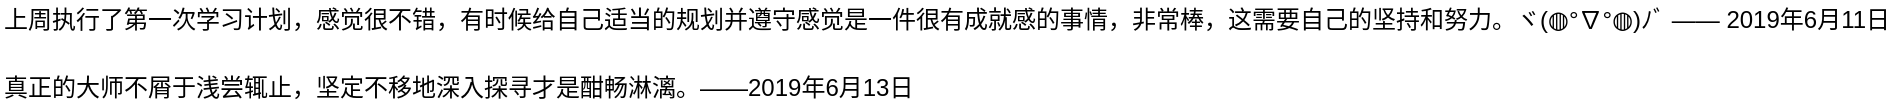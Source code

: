<mxfile version="10.7.7" type="github"><diagram id="4KdGu_EeLY46v9zj6AOt" name="Page-1"><mxGraphModel dx="1074" dy="585" grid="1" gridSize="10" guides="1" tooltips="1" connect="1" arrows="1" fold="1" page="1" pageScale="1" pageWidth="3300" pageHeight="4681" math="0" shadow="0"><root><mxCell id="0"/><mxCell id="1" parent="0"/><mxCell id="8yObcrg3uC4HLPLHogTy-2" value="上周执行了第一次学习计划，感觉很不错，有时候给自己适当的规划并遵守感觉是一件很有成就感的事情，非常棒，这需要自己的坚持和努力。ヾ(◍°∇°◍)ﾉﾞ —— 2019年6月11日" style="text;html=1;resizable=0;points=[];autosize=1;align=left;verticalAlign=top;spacingTop=-4;" parent="1" vertex="1"><mxGeometry x="30" y="30" width="950" height="20" as="geometry"/></mxCell><mxCell id="6ZX0sO_dCWB1milYl4Sw-2" value="真正的大师不屑于浅尝辄止，坚定不移地深入探寻才是酣畅淋漓。——2019年6月13日" style="text;html=1;resizable=0;points=[];autosize=1;align=left;verticalAlign=top;spacingTop=-4;" parent="1" vertex="1"><mxGeometry x="30" y="64" width="470" height="20" as="geometry"/></mxCell></root></mxGraphModel></diagram><diagram id="5g1OuK1_lsJfOjlEfi0f" name="Page-2"><mxGraphModel dx="1074" dy="585" grid="1" gridSize="10" guides="1" tooltips="1" connect="1" arrows="1" fold="1" page="1" pageScale="1" pageWidth="3300" pageHeight="4681" math="0" shadow="0"><root><mxCell id="Xbf08OkMFd_gdhbYn_1q-0"/><mxCell id="Xbf08OkMFd_gdhbYn_1q-1" parent="Xbf08OkMFd_gdhbYn_1q-0"/><mxCell id="Xbf08OkMFd_gdhbYn_1q-2" value="" style="endArrow=none;dashed=1;html=1;" parent="Xbf08OkMFd_gdhbYn_1q-1" edge="1"><mxGeometry width="50" height="50" relative="1" as="geometry"><mxPoint x="20" y="70" as="sourcePoint"/><mxPoint x="1040" y="70" as="targetPoint"/></mxGeometry></mxCell><mxCell id="Xbf08OkMFd_gdhbYn_1q-3" value="6/11 9' 昨天完成了PHM的所有功能开发，并且有精力看相关的技术文档，感觉很棒，为第二天可以看书提前做好了准备。" style="text;html=1;resizable=0;points=[];autosize=1;align=left;verticalAlign=top;spacingTop=-4;" parent="Xbf08OkMFd_gdhbYn_1q-1" vertex="1"><mxGeometry x="36" y="83" width="660" height="20" as="geometry"/></mxCell><mxCell id="Xbf08OkMFd_gdhbYn_1q-5" value="" style="shape=mxgraph.signs.healthcare.heart_1;html=1;pointerEvents=1;fillColor=#FF9999;strokeColor=none;verticalLabelPosition=bottom;verticalAlign=top;align=center;fontColor=#FF9999;" parent="Xbf08OkMFd_gdhbYn_1q-1" vertex="1"><mxGeometry x="696" y="83" width="19" height="17" as="geometry"/></mxCell><mxCell id="Xbf08OkMFd_gdhbYn_1q-6" style="edgeStyle=orthogonalEdgeStyle;rounded=0;orthogonalLoop=1;jettySize=auto;html=1;exitX=0.07;exitY=0.5;exitDx=0;exitDy=0;exitPerimeter=0;entryX=0.07;entryY=0.5;entryDx=0;entryDy=0;entryPerimeter=0;" parent="Xbf08OkMFd_gdhbYn_1q-1" source="Xbf08OkMFd_gdhbYn_1q-5" target="Xbf08OkMFd_gdhbYn_1q-5" edge="1"><mxGeometry relative="1" as="geometry"/></mxCell><mxCell id="Xbf08OkMFd_gdhbYn_1q-7" value="" style="shape=mxgraph.signs.sports.canoe_2;html=1;pointerEvents=1;fillColor=#000000;strokeColor=none;verticalLabelPosition=bottom;verticalAlign=top;align=center;fontColor=#FF9999;" parent="Xbf08OkMFd_gdhbYn_1q-1" vertex="1"><mxGeometry x="14" y="108" width="122" height="58" as="geometry"/></mxCell><mxCell id="fSbFNSxQiqQ3m9WoN17e-0" value="6/12 9’ 第一次看资料书看得又快又好，也许是这一个章节相对来说了解的更多，所以更轻松，很喜欢做事行云流水的感觉，希望自己可以补充更多知识~" style="text;html=1;resizable=0;points=[];autosize=1;align=left;verticalAlign=top;spacingTop=-4;" parent="Xbf08OkMFd_gdhbYn_1q-1" vertex="1"><mxGeometry x="124" y="115" width="820" height="20" as="geometry"/></mxCell><mxCell id="fSbFNSxQiqQ3m9WoN17e-1" value="" style="shape=mxgraph.signs.healthcare.heart_1;html=1;pointerEvents=1;fillColor=#FF9999;strokeColor=none;verticalLabelPosition=bottom;verticalAlign=top;align=center;fontColor=#FF9999;" parent="Xbf08OkMFd_gdhbYn_1q-1" vertex="1"><mxGeometry x="934" y="115" width="19" height="17" as="geometry"/></mxCell><mxCell id="fSbFNSxQiqQ3m9WoN17e-2" value="" style="shape=mxgraph.signs.safety.handle_with_care;html=1;pointerEvents=1;fillColor=#000000;strokeColor=none;verticalLabelPosition=bottom;verticalAlign=top;align=center;" parent="Xbf08OkMFd_gdhbYn_1q-1" vertex="1"><mxGeometry x="982" y="86" width="78" height="85" as="geometry"/></mxCell><mxCell id="PINJuJRR6g2Hi9c_JYnO-1" value="6/13 8' 还可以吧，没啥大毛病，就是要去庐山玩儿了，下班前有一点飘~" style="text;html=1;resizable=0;points=[];autosize=1;align=left;verticalAlign=top;spacingTop=-4;" parent="Xbf08OkMFd_gdhbYn_1q-1" vertex="1"><mxGeometry x="149" y="147" width="400" height="20" as="geometry"/></mxCell><mxCell id="PINJuJRR6g2Hi9c_JYnO-2" value="" style="shape=mxgraph.signs.safety.fallout_shelter;html=1;pointerEvents=1;fillColor=#66FFB3;strokeColor=none;verticalLabelPosition=bottom;verticalAlign=top;align=center;" parent="Xbf08OkMFd_gdhbYn_1q-1" vertex="1"><mxGeometry x="560" y="147" width="20" height="20" as="geometry"/></mxCell><mxCell id="-VW1NUYQ7NEUaRSgI8qF-0" value="" style="endArrow=none;dashed=1;html=1;" parent="Xbf08OkMFd_gdhbYn_1q-1" edge="1"><mxGeometry width="50" height="50" relative="1" as="geometry"><mxPoint x="24" y="180" as="sourcePoint"/><mxPoint x="1044" y="180" as="targetPoint"/></mxGeometry></mxCell><mxCell id="x2Nm_5PUbA3kALi_J4Z3-0" value="6/14 非常期待这次的庐山之行！&lt;br&gt;&lt;br&gt;6/15 参观了庐山的红色文化遗址。&lt;br&gt;&lt;br&gt;6/16 爬三叠泉~&lt;br&gt;" style="text;html=1;resizable=0;points=[];autosize=1;align=left;verticalAlign=top;spacingTop=-4;" vertex="1" parent="Xbf08OkMFd_gdhbYn_1q-1"><mxGeometry x="36" y="190" width="200" height="70" as="geometry"/></mxCell><mxCell id="x2Nm_5PUbA3kALi_J4Z3-1" value="" style="endArrow=none;dashed=1;html=1;" edge="1" parent="Xbf08OkMFd_gdhbYn_1q-1"><mxGeometry width="50" height="50" relative="1" as="geometry"><mxPoint x="24" y="283" as="sourcePoint"/><mxPoint x="1044" y="283" as="targetPoint"/></mxGeometry></mxCell><mxCell id="x2Nm_5PUbA3kALi_J4Z3-2" value="" style="shape=mxgraph.signs.animals.fish_hatchery;html=1;pointerEvents=1;fillColor=#97D077;strokeColor=none;verticalLabelPosition=bottom;verticalAlign=top;align=center;" vertex="1" parent="Xbf08OkMFd_gdhbYn_1q-1"><mxGeometry x="250" y="200" width="84" height="74" as="geometry"/></mxCell><mxCell id="x2Nm_5PUbA3kALi_J4Z3-5" value="" style="shape=mxgraph.signs.animals.fish_hatchery;html=1;pointerEvents=1;fillColor=#FF99CC;strokeColor=none;verticalLabelPosition=bottom;verticalAlign=top;align=center;" vertex="1" parent="Xbf08OkMFd_gdhbYn_1q-1"><mxGeometry x="349" y="186" width="84" height="74" as="geometry"/></mxCell><mxCell id="x2Nm_5PUbA3kALi_J4Z3-6" value="" style="shape=mxgraph.signs.animals.fish_hatchery;html=1;pointerEvents=1;fillColor=#97D077;strokeColor=none;verticalLabelPosition=bottom;verticalAlign=top;align=center;" vertex="1" parent="Xbf08OkMFd_gdhbYn_1q-1"><mxGeometry x="448" y="200" width="84" height="74" as="geometry"/></mxCell><mxCell id="x2Nm_5PUbA3kALi_J4Z3-7" value="" style="shape=mxgraph.signs.animals.fish_hatchery;html=1;pointerEvents=1;fillColor=#FF99CC;strokeColor=none;verticalLabelPosition=bottom;verticalAlign=top;align=center;" vertex="1" parent="Xbf08OkMFd_gdhbYn_1q-1"><mxGeometry x="547" y="186" width="84" height="74" as="geometry"/></mxCell><mxCell id="NrfQBT2sVVcVh5PEhtwv-0" value="6/17 8‘ 团建后第一天上班，由于PHM项目迭代已经结束，样式和BUG都已经修复了，有很多时间可以自己安排，下午和晚上写了游后感，很喜欢这次爬山。" style="text;html=1;resizable=0;points=[];autosize=1;align=left;verticalAlign=top;spacingTop=-4;" vertex="1" parent="Xbf08OkMFd_gdhbYn_1q-1"><mxGeometry x="36" y="295" width="840" height="20" as="geometry"/></mxCell></root></mxGraphModel></diagram></mxfile>